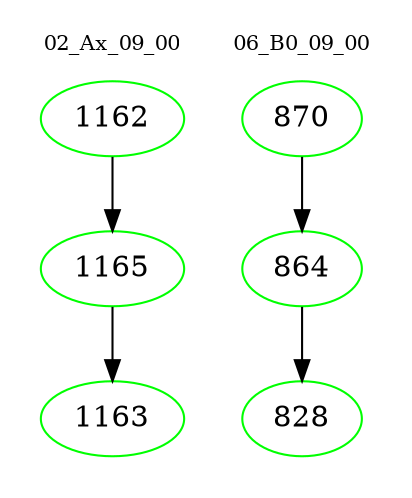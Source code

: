 digraph{
subgraph cluster_0 {
color = white
label = "02_Ax_09_00";
fontsize=10;
T0_1162 [label="1162", color="green"]
T0_1162 -> T0_1165 [color="black"]
T0_1165 [label="1165", color="green"]
T0_1165 -> T0_1163 [color="black"]
T0_1163 [label="1163", color="green"]
}
subgraph cluster_1 {
color = white
label = "06_B0_09_00";
fontsize=10;
T1_870 [label="870", color="green"]
T1_870 -> T1_864 [color="black"]
T1_864 [label="864", color="green"]
T1_864 -> T1_828 [color="black"]
T1_828 [label="828", color="green"]
}
}
